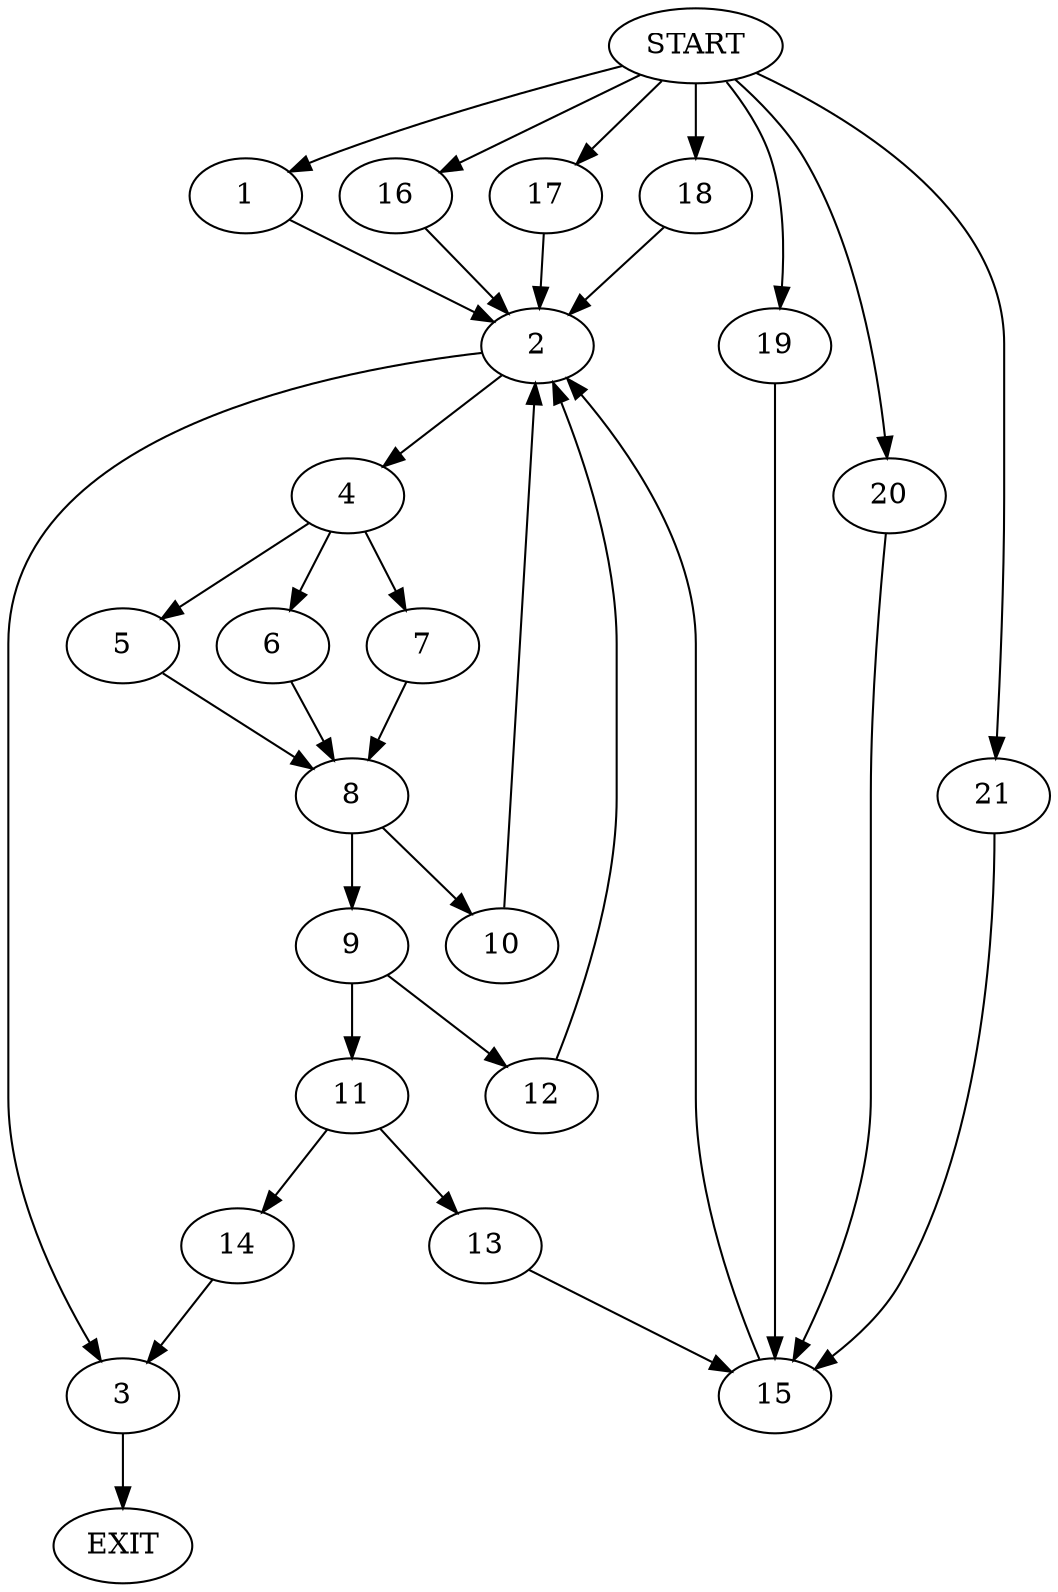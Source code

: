 digraph {
0 [label="START"]
22 [label="EXIT"]
0 -> 1
1 -> 2
2 -> 3
2 -> 4
3 -> 22
4 -> 5
4 -> 6
4 -> 7
7 -> 8
5 -> 8
6 -> 8
8 -> 9
8 -> 10
10 -> 2
9 -> 11
9 -> 12
12 -> 2
11 -> 13
11 -> 14
13 -> 15
14 -> 3
0 -> 16
16 -> 2
0 -> 17
17 -> 2
0 -> 18
18 -> 2
15 -> 2
0 -> 19
19 -> 15
0 -> 20
20 -> 15
0 -> 21
21 -> 15
}
